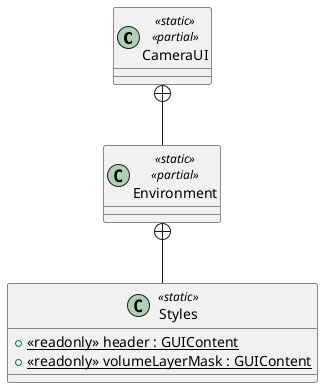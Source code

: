 @startuml
class CameraUI <<static>> <<partial>> {
}
class Environment <<static>> <<partial>> {
}
class Styles <<static>> {
    + {static} <<readonly>> header : GUIContent
    + {static} <<readonly>> volumeLayerMask : GUIContent
}
CameraUI +-- Environment
Environment +-- Styles
@enduml
